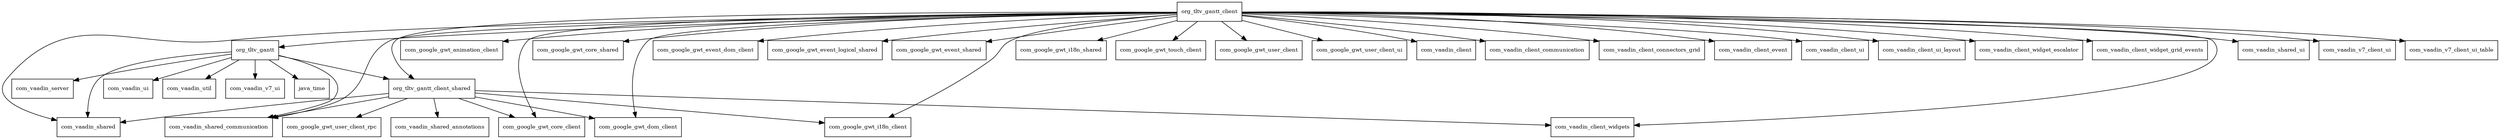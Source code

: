 digraph gantt_addon_1_0_1_package_dependencies {
  node [shape = box, fontsize=10.0];
  org_tltv_gantt -> com_vaadin_server;
  org_tltv_gantt -> com_vaadin_shared;
  org_tltv_gantt -> com_vaadin_shared_communication;
  org_tltv_gantt -> com_vaadin_ui;
  org_tltv_gantt -> com_vaadin_util;
  org_tltv_gantt -> com_vaadin_v7_ui;
  org_tltv_gantt -> java_time;
  org_tltv_gantt -> org_tltv_gantt_client_shared;
  org_tltv_gantt_client -> com_google_gwt_animation_client;
  org_tltv_gantt_client -> com_google_gwt_core_client;
  org_tltv_gantt_client -> com_google_gwt_core_shared;
  org_tltv_gantt_client -> com_google_gwt_dom_client;
  org_tltv_gantt_client -> com_google_gwt_event_dom_client;
  org_tltv_gantt_client -> com_google_gwt_event_logical_shared;
  org_tltv_gantt_client -> com_google_gwt_event_shared;
  org_tltv_gantt_client -> com_google_gwt_i18n_client;
  org_tltv_gantt_client -> com_google_gwt_i18n_shared;
  org_tltv_gantt_client -> com_google_gwt_touch_client;
  org_tltv_gantt_client -> com_google_gwt_user_client;
  org_tltv_gantt_client -> com_google_gwt_user_client_ui;
  org_tltv_gantt_client -> com_vaadin_client;
  org_tltv_gantt_client -> com_vaadin_client_communication;
  org_tltv_gantt_client -> com_vaadin_client_connectors_grid;
  org_tltv_gantt_client -> com_vaadin_client_event;
  org_tltv_gantt_client -> com_vaadin_client_ui;
  org_tltv_gantt_client -> com_vaadin_client_ui_layout;
  org_tltv_gantt_client -> com_vaadin_client_widget_escalator;
  org_tltv_gantt_client -> com_vaadin_client_widget_grid_events;
  org_tltv_gantt_client -> com_vaadin_client_widgets;
  org_tltv_gantt_client -> com_vaadin_shared;
  org_tltv_gantt_client -> com_vaadin_shared_communication;
  org_tltv_gantt_client -> com_vaadin_shared_ui;
  org_tltv_gantt_client -> com_vaadin_v7_client_ui;
  org_tltv_gantt_client -> com_vaadin_v7_client_ui_table;
  org_tltv_gantt_client -> org_tltv_gantt;
  org_tltv_gantt_client -> org_tltv_gantt_client_shared;
  org_tltv_gantt_client_shared -> com_google_gwt_core_client;
  org_tltv_gantt_client_shared -> com_google_gwt_dom_client;
  org_tltv_gantt_client_shared -> com_google_gwt_i18n_client;
  org_tltv_gantt_client_shared -> com_google_gwt_user_client_rpc;
  org_tltv_gantt_client_shared -> com_vaadin_client_widgets;
  org_tltv_gantt_client_shared -> com_vaadin_shared;
  org_tltv_gantt_client_shared -> com_vaadin_shared_annotations;
  org_tltv_gantt_client_shared -> com_vaadin_shared_communication;
}
